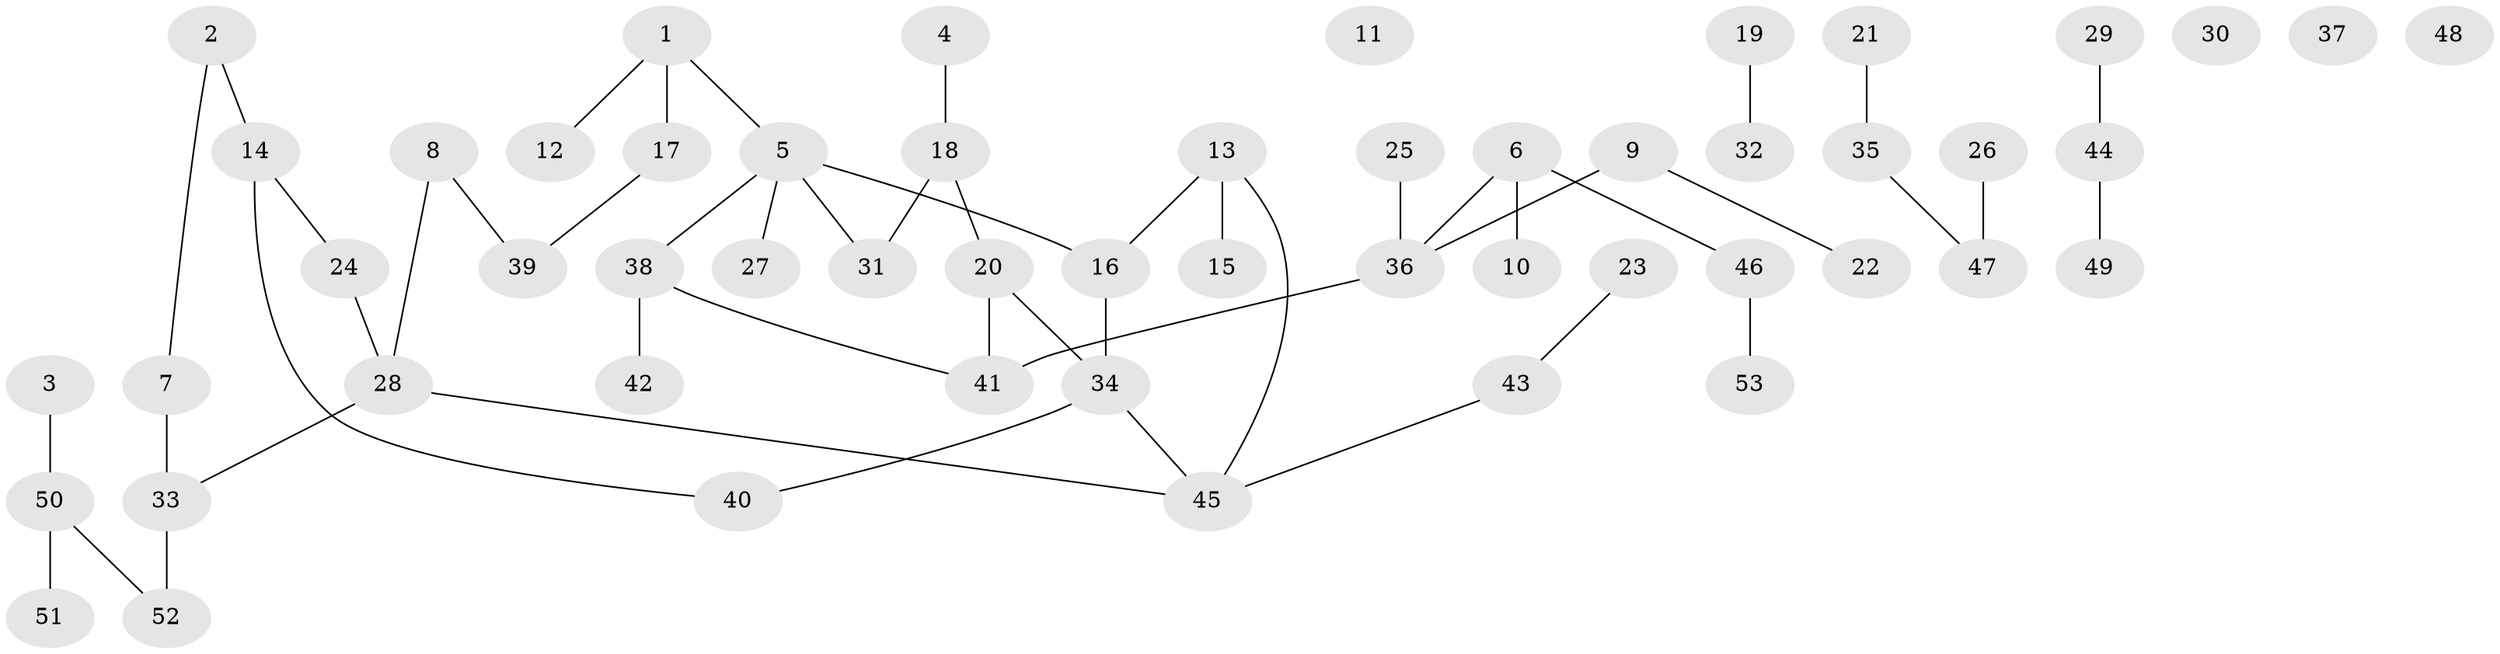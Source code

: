 // coarse degree distribution, {3: 0.3333333333333333, 2: 0.2222222222222222, 1: 0.3333333333333333, 4: 0.1111111111111111}
// Generated by graph-tools (version 1.1) at 2025/35/03/04/25 23:35:43]
// undirected, 53 vertices, 51 edges
graph export_dot {
  node [color=gray90,style=filled];
  1;
  2;
  3;
  4;
  5;
  6;
  7;
  8;
  9;
  10;
  11;
  12;
  13;
  14;
  15;
  16;
  17;
  18;
  19;
  20;
  21;
  22;
  23;
  24;
  25;
  26;
  27;
  28;
  29;
  30;
  31;
  32;
  33;
  34;
  35;
  36;
  37;
  38;
  39;
  40;
  41;
  42;
  43;
  44;
  45;
  46;
  47;
  48;
  49;
  50;
  51;
  52;
  53;
  1 -- 5;
  1 -- 12;
  1 -- 17;
  2 -- 7;
  2 -- 14;
  3 -- 50;
  4 -- 18;
  5 -- 16;
  5 -- 27;
  5 -- 31;
  5 -- 38;
  6 -- 10;
  6 -- 36;
  6 -- 46;
  7 -- 33;
  8 -- 28;
  8 -- 39;
  9 -- 22;
  9 -- 36;
  13 -- 15;
  13 -- 16;
  13 -- 45;
  14 -- 24;
  14 -- 40;
  16 -- 34;
  17 -- 39;
  18 -- 20;
  18 -- 31;
  19 -- 32;
  20 -- 34;
  20 -- 41;
  21 -- 35;
  23 -- 43;
  24 -- 28;
  25 -- 36;
  26 -- 47;
  28 -- 33;
  28 -- 45;
  29 -- 44;
  33 -- 52;
  34 -- 40;
  34 -- 45;
  35 -- 47;
  36 -- 41;
  38 -- 41;
  38 -- 42;
  43 -- 45;
  44 -- 49;
  46 -- 53;
  50 -- 51;
  50 -- 52;
}
